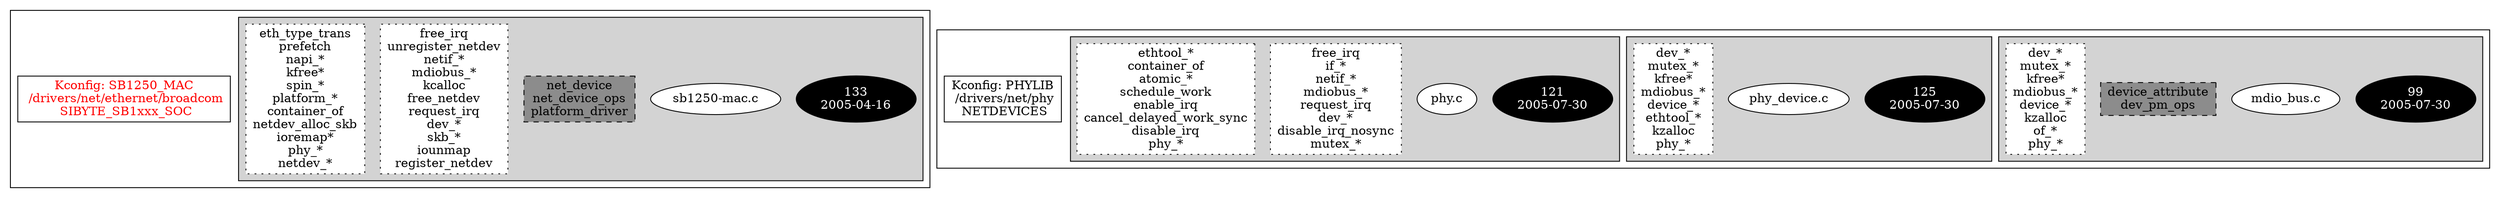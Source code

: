 digraph Driver {
	ranksep=2;
	splines=ortho;
	//Symbol: SB1250_MAC
	subgraph "cluster_SB1250_MAC"{
		subgraph "cluster_sb1250-mac.c" {
			style=filled
			"commit_sb1250-mac.c" [style=filled, fillcolor=black, fontcolor=white, label="133\n2005-04-16"];
			"sb1250-mac.c" [style=filled, fillcolor=white, fontcolor=black, label="sb1250-mac.c\n"];
			"structs-sb1250-mac.c" [style="filled,dashed" shape=box, fillcolor=grey55, fontcolor=black, label="net_device\nnet_device_ops\nplatform_driver\n"];
			"funccall2-sb1250-mac.c" [style="filled,dotted" shape=box, fillcolor=white, fontcolor=black, label="free_irq\nunregister_netdev\nnetif_*\nmdiobus_*\nkcalloc\nfree_netdev\nrequest_irq\ndev_*\nskb_*\niounmap\nregister_netdev\n"];
			"funccall1-sb1250-mac.c" [style="filled,dotted" shape=box, fillcolor=white, fontcolor=black, label="eth_type_trans\nprefetch\nnapi_*\nkfree*\nspin_*\nplatform_*\ncontainer_of\nnetdev_alloc_skb\nioremap*\nphy_*\nnetdev_*\n"];
		}
		"K:SB1250_MAC" [label="Kconfig: SB1250_MAC\n /drivers/net/ethernet/broadcom\n  SIBYTE_SB1xxx_SOC ", shape=box, fontcolor=red];
	}
	//Symbol: PHYLIB
	subgraph "cluster_PHYLIB"{
		subgraph "cluster_mdio_bus.c" {
			style=filled
			"commit_mdio_bus.c" [style=filled, fillcolor=black, fontcolor=white, label="99\n2005-07-30"];
			"mdio_bus.c" [style=filled, fillcolor=white, fontcolor=black, label="mdio_bus.c\n"];
			"structs-mdio_bus.c" [style="filled,dashed" shape=box, fillcolor=grey55, fontcolor=black, label="device_attribute\ndev_pm_ops\n"];
			"funccall0-mdio_bus.c" [style="filled,dotted" shape=box, fillcolor=white, fontcolor=black, label="dev_*\nmutex_*\nkfree*\nmdiobus_*\ndevice_*\nkzalloc\nof_*\nphy_*\n"];
		}
		subgraph "cluster_phy_device.c" {
			style=filled
			"commit_phy_device.c" [style=filled, fillcolor=black, fontcolor=white, label="125\n2005-07-30"];
			"phy_device.c" [style=filled, fillcolor=white, fontcolor=black, label="phy_device.c\n"];
			"funccall0-phy_device.c" [style="filled,dotted" shape=box, fillcolor=white, fontcolor=black, label="dev_*\nmutex_*\nkfree*\nmdiobus_*\ndevice_*\nethtool_*\nkzalloc\nphy_*\n"];
		}
		subgraph "cluster_phy.c" {
			style=filled
			"commit_phy.c" [style=filled, fillcolor=black, fontcolor=white, label="121\n2005-07-30"];
			"phy.c" [style=filled, fillcolor=white, fontcolor=black, label="phy.c\n"];
			"funccall2-phy.c" [style="filled,dotted" shape=box, fillcolor=white, fontcolor=black, label="free_irq\nif_*\nnetif_*\nmdiobus_*\nrequest_irq\ndev_*\ndisable_irq_nosync\nmutex_*\n"];
			"funccall1-phy.c" [style="filled,dotted" shape=box, fillcolor=white, fontcolor=black, label="ethtool_*\ncontainer_of\natomic_*\nschedule_work\nenable_irq\ncancel_delayed_work_sync\ndisable_irq\nphy_*\n"];
		}
		"K:PHYLIB" [label="Kconfig: PHYLIB\n /drivers/net/phy\n  NETDEVICES ", shape=box];
	}
}
